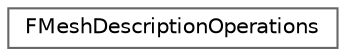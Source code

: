 digraph "Graphical Class Hierarchy"
{
 // INTERACTIVE_SVG=YES
 // LATEX_PDF_SIZE
  bgcolor="transparent";
  edge [fontname=Helvetica,fontsize=10,labelfontname=Helvetica,labelfontsize=10];
  node [fontname=Helvetica,fontsize=10,shape=box,height=0.2,width=0.4];
  rankdir="LR";
  Node0 [id="Node000000",label="FMeshDescriptionOperations",height=0.2,width=0.4,color="grey40", fillcolor="white", style="filled",URL="$d8/d9c/classFMeshDescriptionOperations.html",tooltip=" "];
}
